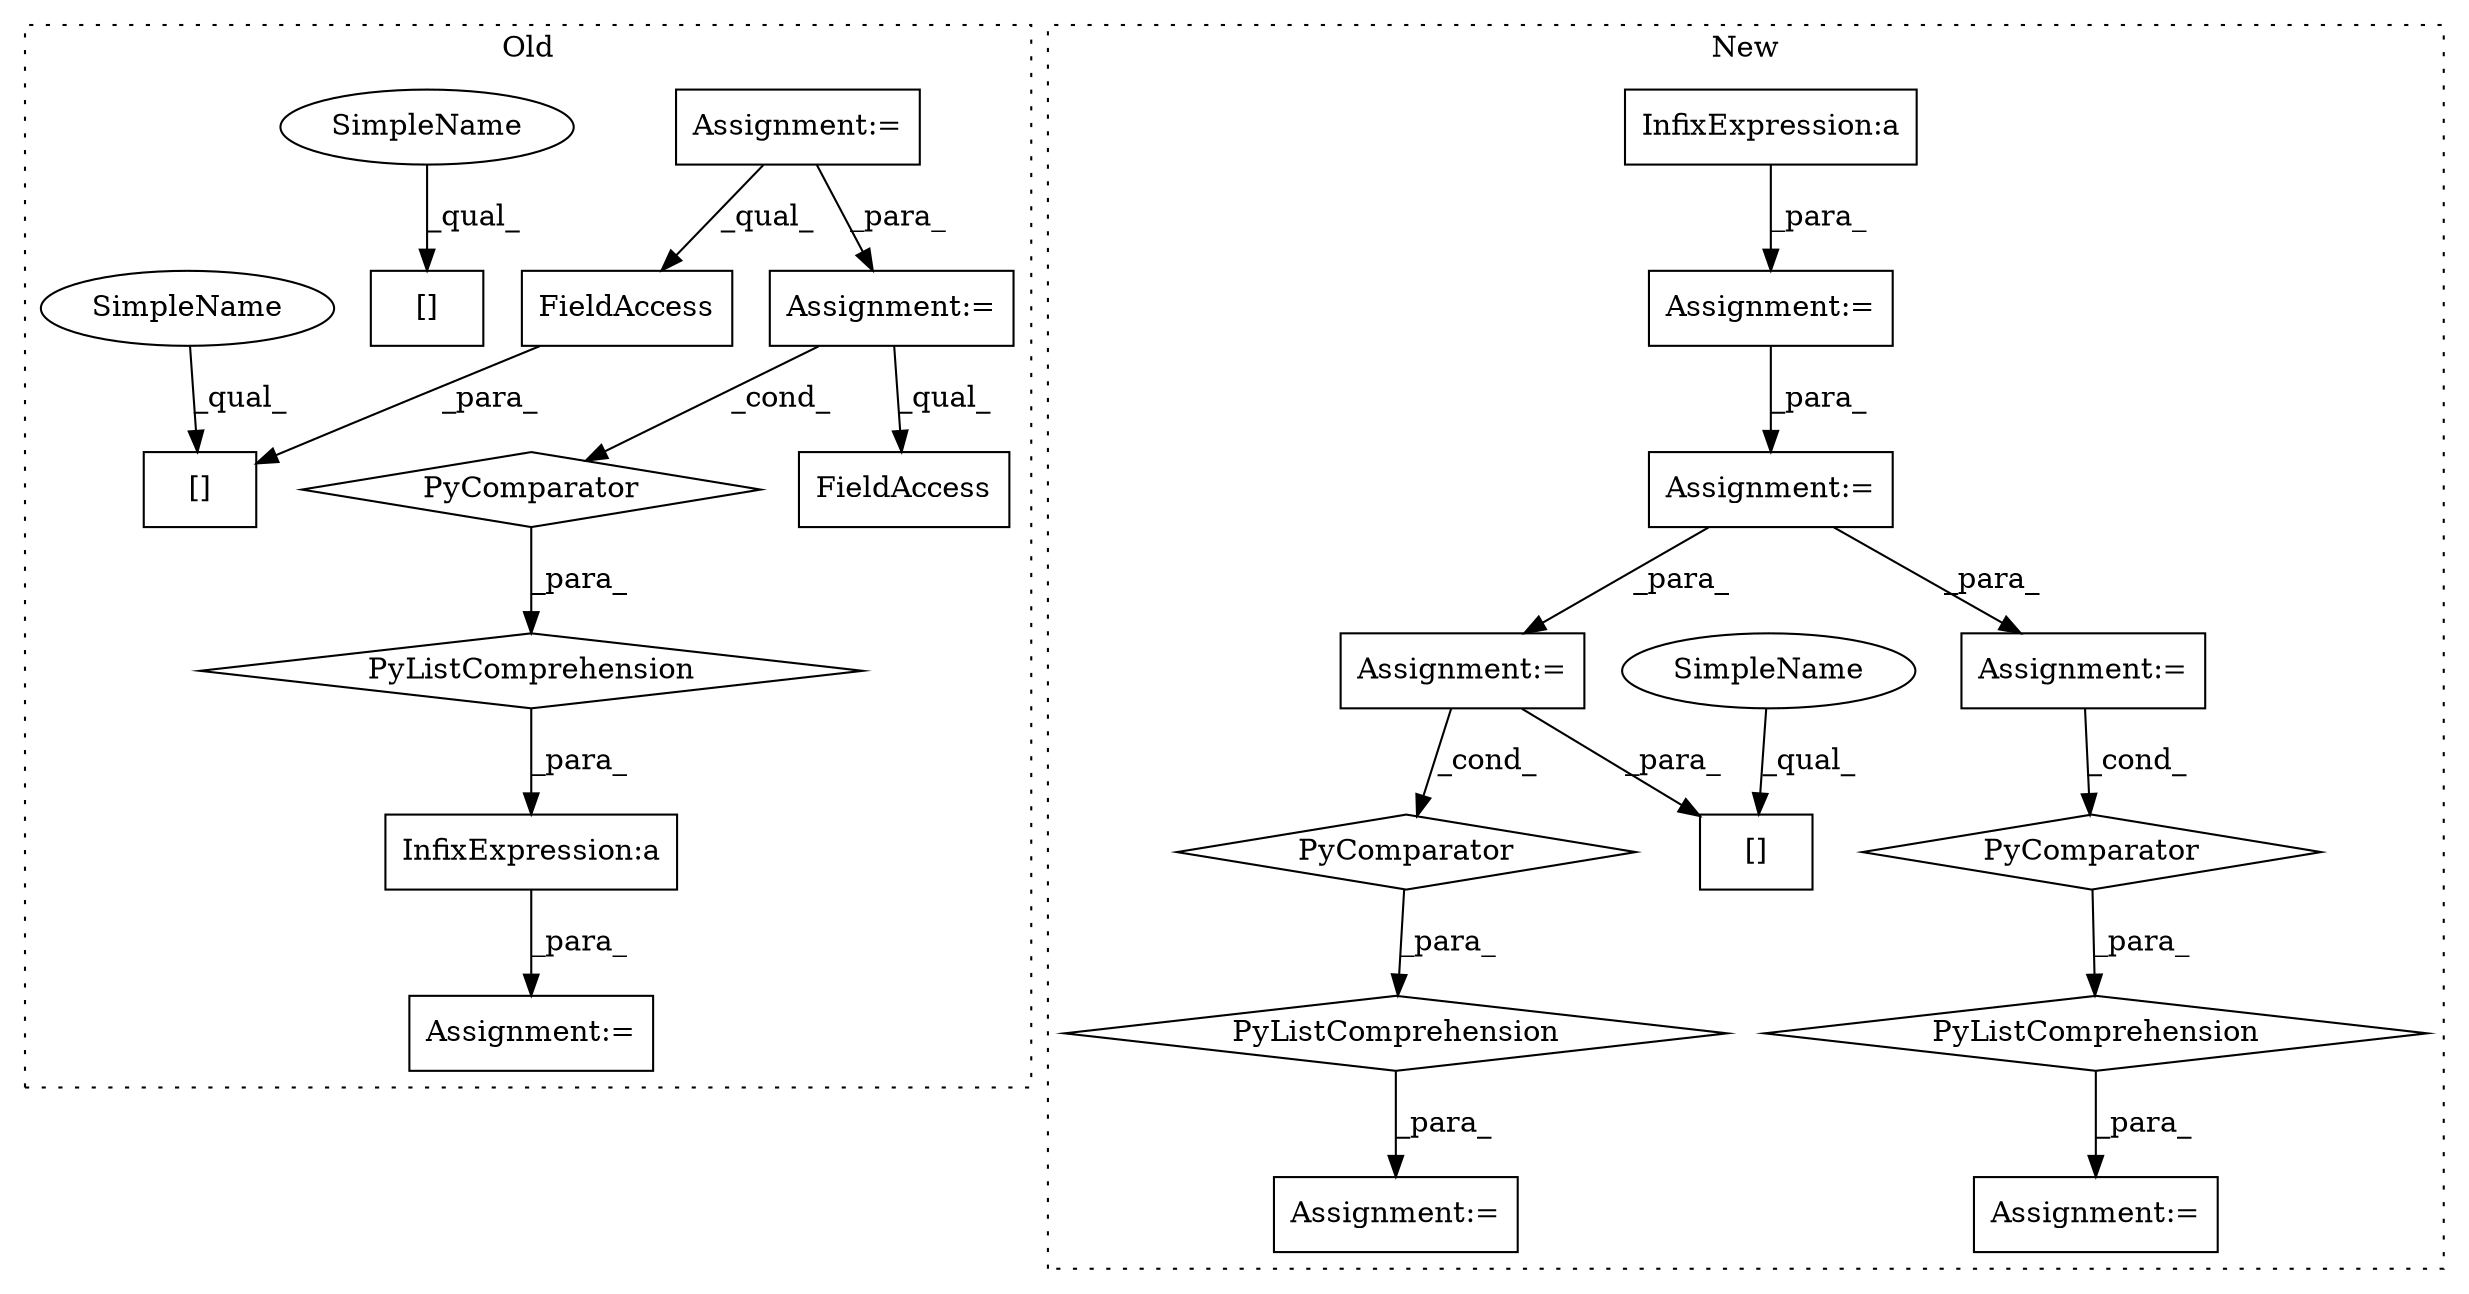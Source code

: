 digraph G {
subgraph cluster0 {
1 [label="PyComparator" a="113" s="2607" l="37" shape="diamond"];
3 [label="PyListComprehension" a="109" s="2513" l="139" shape="diamond"];
4 [label="Assignment:=" a="7" s="1773" l="14" shape="box"];
7 [label="Assignment:=" a="7" s="2335" l="1" shape="box"];
11 [label="FieldAccess" a="22" s="2182" l="9" shape="box"];
12 [label="FieldAccess" a="22" s="2513" l="22" shape="box"];
13 [label="InfixExpression:a" a="27" s="2503" l="10" shape="box"];
15 [label="[]" a="2" s="2176,2191" l="6,1" shape="box"];
17 [label="[]" a="2" s="2012,2027" l="6,1" shape="box"];
22 [label="Assignment:=" a="7" s="2607" l="37" shape="box"];
23 [label="SimpleName" a="42" s="2012" l="5" shape="ellipse"];
24 [label="SimpleName" a="42" s="2176" l="5" shape="ellipse"];
label = "Old";
style="dotted";
}
subgraph cluster1 {
2 [label="PyComparator" a="113" s="2508" l="39" shape="diamond"];
5 [label="Assignment:=" a="7" s="2258" l="1" shape="box"];
6 [label="PyListComprehension" a="109" s="2433" l="122" shape="diamond"];
8 [label="Assignment:=" a="7" s="2419" l="14" shape="box"];
9 [label="Assignment:=" a="7" s="2154" l="1" shape="box"];
10 [label="Assignment:=" a="7" s="2508" l="39" shape="box"];
14 [label="InfixExpression:a" a="27" s="1992" l="10" shape="box"];
16 [label="[]" a="2" s="2433,2443" l="6,1" shape="box"];
18 [label="Assignment:=" a="7" s="2573" l="14" shape="box"];
19 [label="PyListComprehension" a="109" s="2587" l="121" shape="diamond"];
20 [label="PyComparator" a="113" s="2661" l="39" shape="diamond"];
21 [label="Assignment:=" a="7" s="2661" l="39" shape="box"];
25 [label="SimpleName" a="42" s="2433" l="5" shape="ellipse"];
label = "New";
style="dotted";
}
1 -> 3 [label="_para_"];
2 -> 6 [label="_para_"];
3 -> 13 [label="_para_"];
4 -> 11 [label="_qual_"];
4 -> 22 [label="_para_"];
5 -> 10 [label="_para_"];
5 -> 21 [label="_para_"];
6 -> 8 [label="_para_"];
9 -> 5 [label="_para_"];
10 -> 16 [label="_para_"];
10 -> 2 [label="_cond_"];
11 -> 15 [label="_para_"];
13 -> 7 [label="_para_"];
14 -> 9 [label="_para_"];
19 -> 18 [label="_para_"];
20 -> 19 [label="_para_"];
21 -> 20 [label="_cond_"];
22 -> 12 [label="_qual_"];
22 -> 1 [label="_cond_"];
23 -> 17 [label="_qual_"];
24 -> 15 [label="_qual_"];
25 -> 16 [label="_qual_"];
}